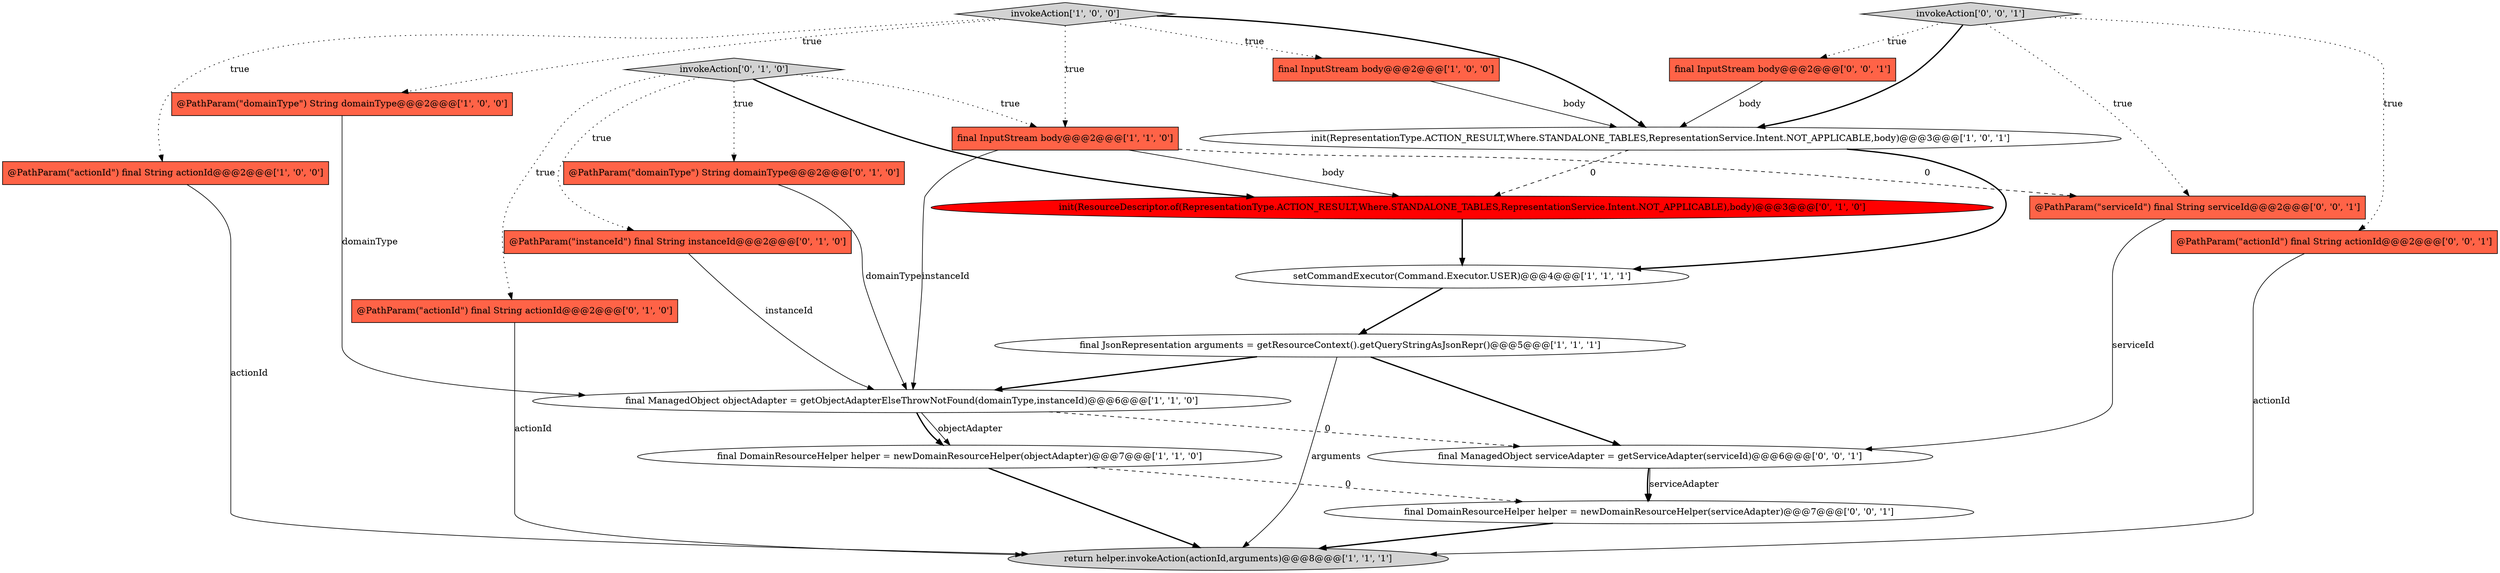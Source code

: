 digraph {
13 [style = filled, label = "@PathParam(\"actionId\") final String actionId@@@2@@@['0', '1', '0']", fillcolor = tomato, shape = box image = "AAA0AAABBB2BBB"];
11 [style = filled, label = "@PathParam(\"domainType\") String domainType@@@2@@@['0', '1', '0']", fillcolor = tomato, shape = box image = "AAA0AAABBB2BBB"];
5 [style = filled, label = "final InputStream body@@@2@@@['1', '0', '0']", fillcolor = tomato, shape = box image = "AAA0AAABBB1BBB"];
8 [style = filled, label = "final InputStream body@@@2@@@['1', '1', '0']", fillcolor = tomato, shape = box image = "AAA0AAABBB1BBB"];
20 [style = filled, label = "final DomainResourceHelper helper = newDomainResourceHelper(serviceAdapter)@@@7@@@['0', '0', '1']", fillcolor = white, shape = ellipse image = "AAA0AAABBB3BBB"];
14 [style = filled, label = "init(ResourceDescriptor.of(RepresentationType.ACTION_RESULT,Where.STANDALONE_TABLES,RepresentationService.Intent.NOT_APPLICABLE),body)@@@3@@@['0', '1', '0']", fillcolor = red, shape = ellipse image = "AAA1AAABBB2BBB"];
6 [style = filled, label = "init(RepresentationType.ACTION_RESULT,Where.STANDALONE_TABLES,RepresentationService.Intent.NOT_APPLICABLE,body)@@@3@@@['1', '0', '1']", fillcolor = white, shape = ellipse image = "AAA0AAABBB1BBB"];
9 [style = filled, label = "final JsonRepresentation arguments = getResourceContext().getQueryStringAsJsonRepr()@@@5@@@['1', '1', '1']", fillcolor = white, shape = ellipse image = "AAA0AAABBB1BBB"];
12 [style = filled, label = "@PathParam(\"instanceId\") final String instanceId@@@2@@@['0', '1', '0']", fillcolor = tomato, shape = box image = "AAA0AAABBB2BBB"];
15 [style = filled, label = "invokeAction['0', '1', '0']", fillcolor = lightgray, shape = diamond image = "AAA0AAABBB2BBB"];
7 [style = filled, label = "@PathParam(\"domainType\") String domainType@@@2@@@['1', '0', '0']", fillcolor = tomato, shape = box image = "AAA0AAABBB1BBB"];
10 [style = filled, label = "return helper.invokeAction(actionId,arguments)@@@8@@@['1', '1', '1']", fillcolor = lightgray, shape = ellipse image = "AAA0AAABBB1BBB"];
19 [style = filled, label = "@PathParam(\"serviceId\") final String serviceId@@@2@@@['0', '0', '1']", fillcolor = tomato, shape = box image = "AAA0AAABBB3BBB"];
16 [style = filled, label = "final InputStream body@@@2@@@['0', '0', '1']", fillcolor = tomato, shape = box image = "AAA0AAABBB3BBB"];
4 [style = filled, label = "final ManagedObject objectAdapter = getObjectAdapterElseThrowNotFound(domainType,instanceId)@@@6@@@['1', '1', '0']", fillcolor = white, shape = ellipse image = "AAA0AAABBB1BBB"];
21 [style = filled, label = "invokeAction['0', '0', '1']", fillcolor = lightgray, shape = diamond image = "AAA0AAABBB3BBB"];
3 [style = filled, label = "@PathParam(\"actionId\") final String actionId@@@2@@@['1', '0', '0']", fillcolor = tomato, shape = box image = "AAA0AAABBB1BBB"];
18 [style = filled, label = "@PathParam(\"actionId\") final String actionId@@@2@@@['0', '0', '1']", fillcolor = tomato, shape = box image = "AAA0AAABBB3BBB"];
2 [style = filled, label = "setCommandExecutor(Command.Executor.USER)@@@4@@@['1', '1', '1']", fillcolor = white, shape = ellipse image = "AAA0AAABBB1BBB"];
0 [style = filled, label = "final DomainResourceHelper helper = newDomainResourceHelper(objectAdapter)@@@7@@@['1', '1', '0']", fillcolor = white, shape = ellipse image = "AAA0AAABBB1BBB"];
1 [style = filled, label = "invokeAction['1', '0', '0']", fillcolor = lightgray, shape = diamond image = "AAA0AAABBB1BBB"];
17 [style = filled, label = "final ManagedObject serviceAdapter = getServiceAdapter(serviceId)@@@6@@@['0', '0', '1']", fillcolor = white, shape = ellipse image = "AAA0AAABBB3BBB"];
8->19 [style = dashed, label="0"];
4->0 [style = solid, label="objectAdapter"];
9->10 [style = solid, label="arguments"];
15->14 [style = bold, label=""];
21->6 [style = bold, label=""];
8->14 [style = solid, label="body"];
21->18 [style = dotted, label="true"];
4->17 [style = dashed, label="0"];
9->4 [style = bold, label=""];
12->4 [style = solid, label="instanceId"];
9->17 [style = bold, label=""];
2->9 [style = bold, label=""];
6->14 [style = dashed, label="0"];
8->4 [style = solid, label="instanceId"];
11->4 [style = solid, label="domainType"];
0->20 [style = dashed, label="0"];
3->10 [style = solid, label="actionId"];
4->0 [style = bold, label=""];
16->6 [style = solid, label="body"];
20->10 [style = bold, label=""];
6->2 [style = bold, label=""];
1->7 [style = dotted, label="true"];
1->3 [style = dotted, label="true"];
15->13 [style = dotted, label="true"];
7->4 [style = solid, label="domainType"];
0->10 [style = bold, label=""];
1->6 [style = bold, label=""];
15->8 [style = dotted, label="true"];
21->19 [style = dotted, label="true"];
19->17 [style = solid, label="serviceId"];
1->8 [style = dotted, label="true"];
15->11 [style = dotted, label="true"];
5->6 [style = solid, label="body"];
15->12 [style = dotted, label="true"];
13->10 [style = solid, label="actionId"];
17->20 [style = bold, label=""];
14->2 [style = bold, label=""];
17->20 [style = solid, label="serviceAdapter"];
21->16 [style = dotted, label="true"];
1->5 [style = dotted, label="true"];
18->10 [style = solid, label="actionId"];
}
